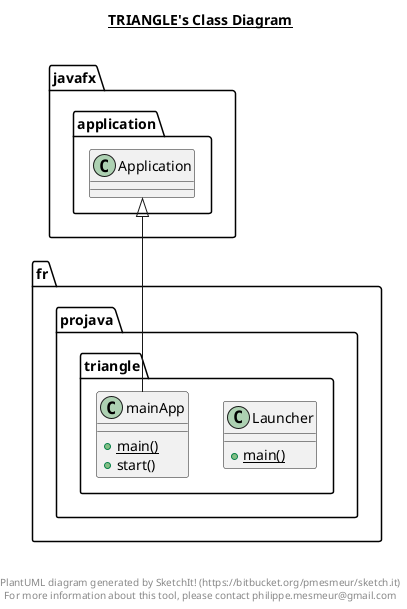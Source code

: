 @startuml

title __TRIANGLE's Class Diagram__\n

  class fr.projava.triangle.Launcher {
      {static} + main()
  }
  

  class fr.projava.triangle.mainApp {
      {static} + main()
      + start()
  }

  

  fr.projava.triangle.mainApp -up-|> javafx.application.Application


right footer


PlantUML diagram generated by SketchIt! (https://bitbucket.org/pmesmeur/sketch.it)
For more information about this tool, please contact philippe.mesmeur@gmail.com
endfooter

@enduml

